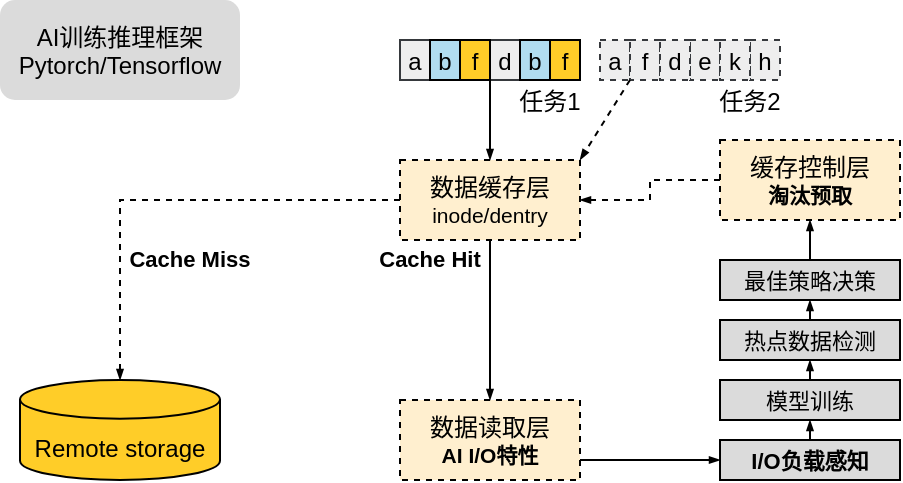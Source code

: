 <mxfile version="24.3.0" type="github">
  <diagram name="第 1 页" id="wNHHYVKB3M-TUg98brvx">
    <mxGraphModel dx="683" dy="372" grid="1" gridSize="10" guides="1" tooltips="1" connect="1" arrows="1" fold="1" page="1" pageScale="1" pageWidth="827" pageHeight="1169" math="0" shadow="0">
      <root>
        <mxCell id="0" />
        <mxCell id="1" parent="0" />
        <mxCell id="vrlTT0cc8bSnszCSpHDe-2" value="Remote storage" style="shape=cylinder3;boundedLbl=1;backgroundOutline=1;size=9.667;fillColor=#ffcd28;gradientColor=none;strokeColor=#000000;" vertex="1" parent="1">
          <mxGeometry x="200" y="330" width="100" height="50" as="geometry" />
        </mxCell>
        <mxCell id="vrlTT0cc8bSnszCSpHDe-3" value="AI训练推理框架&#xa;Pytorch/Tensorflow" style="rounded=1;verticalAlign=middle;fillColor=#DBDBDB;strokeColor=none;" vertex="1" parent="1">
          <mxGeometry x="190" y="140" width="120" height="50" as="geometry" />
        </mxCell>
        <mxCell id="vrlTT0cc8bSnszCSpHDe-32" value="" style="group" vertex="1" connectable="0" parent="1">
          <mxGeometry x="390" y="160" width="90" height="40" as="geometry" />
        </mxCell>
        <mxCell id="vrlTT0cc8bSnszCSpHDe-5" value="a" style="fillColor=#eeeeee;strokeColor=#36393d;" vertex="1" parent="vrlTT0cc8bSnszCSpHDe-32">
          <mxGeometry width="15" height="20" as="geometry" />
        </mxCell>
        <mxCell id="vrlTT0cc8bSnszCSpHDe-6" value="b" style="fillColor=#b1ddf0;strokeColor=#000000;" vertex="1" parent="vrlTT0cc8bSnszCSpHDe-32">
          <mxGeometry x="15" width="15" height="20" as="geometry" />
        </mxCell>
        <mxCell id="vrlTT0cc8bSnszCSpHDe-9" value="d" style="fillColor=#eeeeee;strokeColor=#36393d;" vertex="1" parent="vrlTT0cc8bSnszCSpHDe-32">
          <mxGeometry x="45" width="15" height="20" as="geometry" />
        </mxCell>
        <mxCell id="vrlTT0cc8bSnszCSpHDe-10" value="f" style="fillColor=#ffcd28;strokeColor=#000000;gradientColor=none;" vertex="1" parent="vrlTT0cc8bSnszCSpHDe-32">
          <mxGeometry x="30" width="15" height="20" as="geometry" />
        </mxCell>
        <mxCell id="vrlTT0cc8bSnszCSpHDe-11" value="f" style="fillColor=#ffcd28;strokeColor=#000000;gradientColor=none;" vertex="1" parent="vrlTT0cc8bSnszCSpHDe-32">
          <mxGeometry x="75" width="15" height="20" as="geometry" />
        </mxCell>
        <mxCell id="vrlTT0cc8bSnszCSpHDe-12" value="b" style="fillColor=#b1ddf0;strokeColor=#000000;" vertex="1" parent="vrlTT0cc8bSnszCSpHDe-32">
          <mxGeometry x="60" width="15" height="20" as="geometry" />
        </mxCell>
        <mxCell id="vrlTT0cc8bSnszCSpHDe-25" value="任务1" style="text;strokeColor=none;align=center;fillColor=none;verticalAlign=bottom;rounded=0;" vertex="1" parent="vrlTT0cc8bSnszCSpHDe-32">
          <mxGeometry x="60" y="20" width="30" height="20" as="geometry" />
        </mxCell>
        <mxCell id="vrlTT0cc8bSnszCSpHDe-34" value="" style="group" vertex="1" connectable="0" parent="1">
          <mxGeometry x="490" y="160" width="90" height="40" as="geometry" />
        </mxCell>
        <mxCell id="vrlTT0cc8bSnszCSpHDe-19" value="a" style="dashed=1;fillColor=#eeeeee;strokeColor=#36393d;" vertex="1" parent="vrlTT0cc8bSnszCSpHDe-34">
          <mxGeometry width="15" height="20" as="geometry" />
        </mxCell>
        <mxCell id="vrlTT0cc8bSnszCSpHDe-20" value="f" style="dashed=1;fillColor=#eeeeee;strokeColor=#36393d;" vertex="1" parent="vrlTT0cc8bSnszCSpHDe-34">
          <mxGeometry x="15" width="15" height="20" as="geometry" />
        </mxCell>
        <mxCell id="vrlTT0cc8bSnszCSpHDe-21" value="e" style="dashed=1;fillColor=#eeeeee;strokeColor=#36393d;" vertex="1" parent="vrlTT0cc8bSnszCSpHDe-34">
          <mxGeometry x="45" width="15" height="20" as="geometry" />
        </mxCell>
        <mxCell id="vrlTT0cc8bSnszCSpHDe-22" value="d" style="dashed=1;fillColor=#eeeeee;strokeColor=#36393d;" vertex="1" parent="vrlTT0cc8bSnszCSpHDe-34">
          <mxGeometry x="30" width="15" height="20" as="geometry" />
        </mxCell>
        <mxCell id="vrlTT0cc8bSnszCSpHDe-23" value="h" style="dashed=1;fillColor=#eeeeee;strokeColor=#36393d;" vertex="1" parent="vrlTT0cc8bSnszCSpHDe-34">
          <mxGeometry x="75" width="15" height="20" as="geometry" />
        </mxCell>
        <mxCell id="vrlTT0cc8bSnszCSpHDe-24" value="k" style="dashed=1;fillColor=#eeeeee;strokeColor=#36393d;" vertex="1" parent="vrlTT0cc8bSnszCSpHDe-34">
          <mxGeometry x="60" width="15" height="20" as="geometry" />
        </mxCell>
        <mxCell id="vrlTT0cc8bSnszCSpHDe-26" value="任务2" style="text;strokeColor=none;align=center;fillColor=none;verticalAlign=bottom;rounded=0;" vertex="1" parent="vrlTT0cc8bSnszCSpHDe-34">
          <mxGeometry x="60" y="20" width="30" height="20" as="geometry" />
        </mxCell>
        <mxCell id="vrlTT0cc8bSnszCSpHDe-38" value="" style="group;fillColor=#FFEFCF;" vertex="1" connectable="0" parent="1">
          <mxGeometry x="390" y="340" width="90" height="40" as="geometry" />
        </mxCell>
        <mxCell id="vrlTT0cc8bSnszCSpHDe-36" value="数据读取层" style="rounded=0;dashed=1;fillColor=#FFEFCF;strokeColor=#000000;fontStyle=0;verticalAlign=top;" vertex="1" parent="vrlTT0cc8bSnszCSpHDe-38">
          <mxGeometry width="90" height="40" as="geometry" />
        </mxCell>
        <mxCell id="vrlTT0cc8bSnszCSpHDe-37" value="AI I/O特性" style="text;strokeColor=none;align=center;fillColor=#FFEFCF;verticalAlign=middle;rounded=0;fontStyle=1;fontSize=10.5;" vertex="1" parent="vrlTT0cc8bSnszCSpHDe-38">
          <mxGeometry x="15" y="22" width="60" height="10" as="geometry" />
        </mxCell>
        <mxCell id="vrlTT0cc8bSnszCSpHDe-39" value="" style="group;fillColor=#FFEFCF;" vertex="1" connectable="0" parent="1">
          <mxGeometry x="550" y="210" width="90" height="40" as="geometry" />
        </mxCell>
        <mxCell id="vrlTT0cc8bSnszCSpHDe-40" value="缓存控制层" style="rounded=0;dashed=1;fillColor=#FFEFCF;strokeColor=#000000;fontStyle=0;verticalAlign=top;" vertex="1" parent="vrlTT0cc8bSnszCSpHDe-39">
          <mxGeometry width="90" height="40" as="geometry" />
        </mxCell>
        <mxCell id="vrlTT0cc8bSnszCSpHDe-41" value="淘汰预取" style="text;strokeColor=none;align=center;fillColor=#FFEFCF;verticalAlign=middle;rounded=0;fontStyle=1;fontSize=10.5;" vertex="1" parent="vrlTT0cc8bSnszCSpHDe-39">
          <mxGeometry x="15" y="22" width="60" height="10" as="geometry" />
        </mxCell>
        <mxCell id="vrlTT0cc8bSnszCSpHDe-42" value="" style="group;fillColor=#FFEFCF;" vertex="1" connectable="0" parent="1">
          <mxGeometry x="390" y="220" width="90" height="40" as="geometry" />
        </mxCell>
        <mxCell id="vrlTT0cc8bSnszCSpHDe-43" value="数据缓存层" style="rounded=0;dashed=1;fillColor=#FFEFCF;strokeColor=#000000;fontStyle=0;verticalAlign=top;" vertex="1" parent="vrlTT0cc8bSnszCSpHDe-42">
          <mxGeometry width="90" height="40" as="geometry" />
        </mxCell>
        <mxCell id="vrlTT0cc8bSnszCSpHDe-44" value="inode/dentry" style="text;strokeColor=none;align=center;fillColor=#FFEFCF;verticalAlign=middle;rounded=0;fontStyle=0;fontSize=10.5;" vertex="1" parent="vrlTT0cc8bSnszCSpHDe-42">
          <mxGeometry x="15" y="22" width="60" height="10" as="geometry" />
        </mxCell>
        <mxCell id="vrlTT0cc8bSnszCSpHDe-45" value="" style="edgeStyle=orthogonalEdgeStyle;rounded=0;orthogonalLoop=1;jettySize=auto;exitX=0;exitY=1;exitDx=0;exitDy=0;entryX=0.5;entryY=0;entryDx=0;entryDy=0;endArrow=blockThin;endFill=1;endSize=3;" edge="1" parent="1" source="vrlTT0cc8bSnszCSpHDe-9" target="vrlTT0cc8bSnszCSpHDe-43">
          <mxGeometry relative="1" as="geometry" />
        </mxCell>
        <mxCell id="vrlTT0cc8bSnszCSpHDe-46" value="" style="edgeStyle=orthogonalEdgeStyle;rounded=0;orthogonalLoop=1;jettySize=auto;exitX=0.5;exitY=1;exitDx=0;exitDy=0;entryX=0.5;entryY=0;entryDx=0;entryDy=0;strokeColor=default;align=center;verticalAlign=middle;fontFamily=Helvetica;fontSize=11;fontColor=default;labelBackgroundColor=default;endArrow=blockThin;endFill=1;endSize=3;" edge="1" parent="1" source="vrlTT0cc8bSnszCSpHDe-43" target="vrlTT0cc8bSnszCSpHDe-36">
          <mxGeometry relative="1" as="geometry" />
        </mxCell>
        <mxCell id="vrlTT0cc8bSnszCSpHDe-47" value="" style="edgeStyle=orthogonalEdgeStyle;rounded=0;orthogonalLoop=1;jettySize=auto;exitX=0;exitY=0.5;exitDx=0;exitDy=0;entryX=1;entryY=0.5;entryDx=0;entryDy=0;strokeColor=default;align=center;verticalAlign=middle;fontFamily=Helvetica;fontSize=11;fontColor=default;labelBackgroundColor=default;endArrow=blockThin;endFill=1;endSize=3;dashed=1;" edge="1" parent="1" source="vrlTT0cc8bSnszCSpHDe-40" target="vrlTT0cc8bSnszCSpHDe-43">
          <mxGeometry relative="1" as="geometry" />
        </mxCell>
        <mxCell id="vrlTT0cc8bSnszCSpHDe-48" value="" style="rounded=0;orthogonalLoop=1;jettySize=auto;exitX=0;exitY=1;exitDx=0;exitDy=0;entryX=1;entryY=0;entryDx=0;entryDy=0;strokeColor=default;align=center;verticalAlign=middle;fontFamily=Helvetica;fontSize=11;fontColor=default;labelBackgroundColor=default;endArrow=blockThin;endFill=1;endSize=3;dashed=1;" edge="1" parent="1" source="vrlTT0cc8bSnszCSpHDe-20" target="vrlTT0cc8bSnszCSpHDe-43">
          <mxGeometry relative="1" as="geometry" />
        </mxCell>
        <mxCell id="vrlTT0cc8bSnszCSpHDe-49" value="" style="edgeStyle=orthogonalEdgeStyle;rounded=0;orthogonalLoop=1;jettySize=auto;exitX=0;exitY=0.5;exitDx=0;exitDy=0;entryX=0.5;entryY=0;entryDx=0;entryDy=0;entryPerimeter=0;strokeColor=default;align=center;verticalAlign=middle;fontFamily=Helvetica;fontSize=11;fontColor=default;labelBackgroundColor=default;endArrow=blockThin;endFill=1;endSize=3;dashed=1;" edge="1" parent="1" source="vrlTT0cc8bSnszCSpHDe-43" target="vrlTT0cc8bSnszCSpHDe-2">
          <mxGeometry relative="1" as="geometry" />
        </mxCell>
        <mxCell id="vrlTT0cc8bSnszCSpHDe-50" value="Cache Hit" style="text;strokeColor=none;align=center;fillColor=none;verticalAlign=middle;rounded=0;fontFamily=Helvetica;fontSize=11;fontColor=default;labelBackgroundColor=none;fontStyle=1" vertex="1" parent="1">
          <mxGeometry x="380" y="264" width="50" height="10" as="geometry" />
        </mxCell>
        <mxCell id="vrlTT0cc8bSnszCSpHDe-51" value="Cache Miss" style="text;strokeColor=none;align=center;fillColor=none;verticalAlign=middle;rounded=0;fontFamily=Helvetica;fontSize=11;fontColor=default;labelBackgroundColor=none;fontStyle=1" vertex="1" parent="1">
          <mxGeometry x="255" y="264" width="60" height="10" as="geometry" />
        </mxCell>
        <mxCell id="vrlTT0cc8bSnszCSpHDe-62" style="edgeStyle=orthogonalEdgeStyle;rounded=0;orthogonalLoop=1;jettySize=auto;html=1;exitX=0.5;exitY=0;exitDx=0;exitDy=0;entryX=0.5;entryY=1;entryDx=0;entryDy=0;strokeColor=default;align=center;verticalAlign=middle;fontFamily=Helvetica;fontSize=11;fontColor=default;labelBackgroundColor=default;endArrow=blockThin;endFill=1;endSize=3;" edge="1" parent="1" source="vrlTT0cc8bSnszCSpHDe-53" target="vrlTT0cc8bSnszCSpHDe-61">
          <mxGeometry relative="1" as="geometry" />
        </mxCell>
        <mxCell id="vrlTT0cc8bSnszCSpHDe-53" value="I/O负载感知" style="rounded=0;fontFamily=Helvetica;fontSize=11;fontColor=default;labelBackgroundColor=none;fillColor=#DBDBDB;fontStyle=1" vertex="1" parent="1">
          <mxGeometry x="550" y="360" width="90" height="20" as="geometry" />
        </mxCell>
        <mxCell id="vrlTT0cc8bSnszCSpHDe-67" style="edgeStyle=orthogonalEdgeStyle;rounded=0;orthogonalLoop=1;jettySize=auto;html=1;exitX=0.5;exitY=0;exitDx=0;exitDy=0;entryX=0.5;entryY=1;entryDx=0;entryDy=0;strokeColor=default;align=center;verticalAlign=middle;fontFamily=Helvetica;fontSize=11;fontColor=default;labelBackgroundColor=default;endArrow=blockThin;endFill=1;endSize=3;" edge="1" parent="1" source="vrlTT0cc8bSnszCSpHDe-61" target="vrlTT0cc8bSnszCSpHDe-64">
          <mxGeometry relative="1" as="geometry" />
        </mxCell>
        <mxCell id="vrlTT0cc8bSnszCSpHDe-61" value="模型训练" style="rounded=0;fontFamily=Helvetica;fontSize=11;fontColor=default;labelBackgroundColor=none;fillColor=#DBDBDB;" vertex="1" parent="1">
          <mxGeometry x="550" y="330" width="90" height="20" as="geometry" />
        </mxCell>
        <mxCell id="vrlTT0cc8bSnszCSpHDe-63" style="edgeStyle=orthogonalEdgeStyle;rounded=0;orthogonalLoop=1;jettySize=auto;html=1;exitX=0.5;exitY=0;exitDx=0;exitDy=0;entryX=0.5;entryY=1;entryDx=0;entryDy=0;strokeColor=default;align=center;verticalAlign=middle;fontFamily=Helvetica;fontSize=11;fontColor=default;labelBackgroundColor=default;endArrow=blockThin;endFill=1;endSize=3;" edge="1" parent="1" source="vrlTT0cc8bSnszCSpHDe-64" target="vrlTT0cc8bSnszCSpHDe-65">
          <mxGeometry relative="1" as="geometry" />
        </mxCell>
        <mxCell id="vrlTT0cc8bSnszCSpHDe-64" value="热点数据检测" style="rounded=0;fontFamily=Helvetica;fontSize=11;fontColor=default;labelBackgroundColor=none;fillColor=#DBDBDB;" vertex="1" parent="1">
          <mxGeometry x="550" y="300" width="90" height="20" as="geometry" />
        </mxCell>
        <mxCell id="vrlTT0cc8bSnszCSpHDe-66" style="edgeStyle=orthogonalEdgeStyle;rounded=0;orthogonalLoop=1;jettySize=auto;html=1;exitX=0.5;exitY=0;exitDx=0;exitDy=0;entryX=0.5;entryY=1;entryDx=0;entryDy=0;strokeColor=default;align=center;verticalAlign=middle;fontFamily=Helvetica;fontSize=11;fontColor=default;labelBackgroundColor=default;endArrow=blockThin;endFill=1;endSize=3;" edge="1" parent="1" source="vrlTT0cc8bSnszCSpHDe-65" target="vrlTT0cc8bSnszCSpHDe-40">
          <mxGeometry relative="1" as="geometry" />
        </mxCell>
        <mxCell id="vrlTT0cc8bSnszCSpHDe-65" value="最佳策略决策" style="rounded=0;fontFamily=Helvetica;fontSize=11;fontColor=default;labelBackgroundColor=none;fillColor=#DBDBDB;" vertex="1" parent="1">
          <mxGeometry x="550" y="270" width="90" height="20" as="geometry" />
        </mxCell>
        <mxCell id="vrlTT0cc8bSnszCSpHDe-68" style="edgeStyle=orthogonalEdgeStyle;rounded=0;orthogonalLoop=1;jettySize=auto;html=1;exitX=1;exitY=0.75;exitDx=0;exitDy=0;entryX=0;entryY=0.5;entryDx=0;entryDy=0;strokeColor=default;align=center;verticalAlign=middle;fontFamily=Helvetica;fontSize=11;fontColor=default;labelBackgroundColor=default;endArrow=blockThin;endFill=1;endSize=3;" edge="1" parent="1" source="vrlTT0cc8bSnszCSpHDe-36" target="vrlTT0cc8bSnszCSpHDe-53">
          <mxGeometry relative="1" as="geometry" />
        </mxCell>
      </root>
    </mxGraphModel>
  </diagram>
</mxfile>
